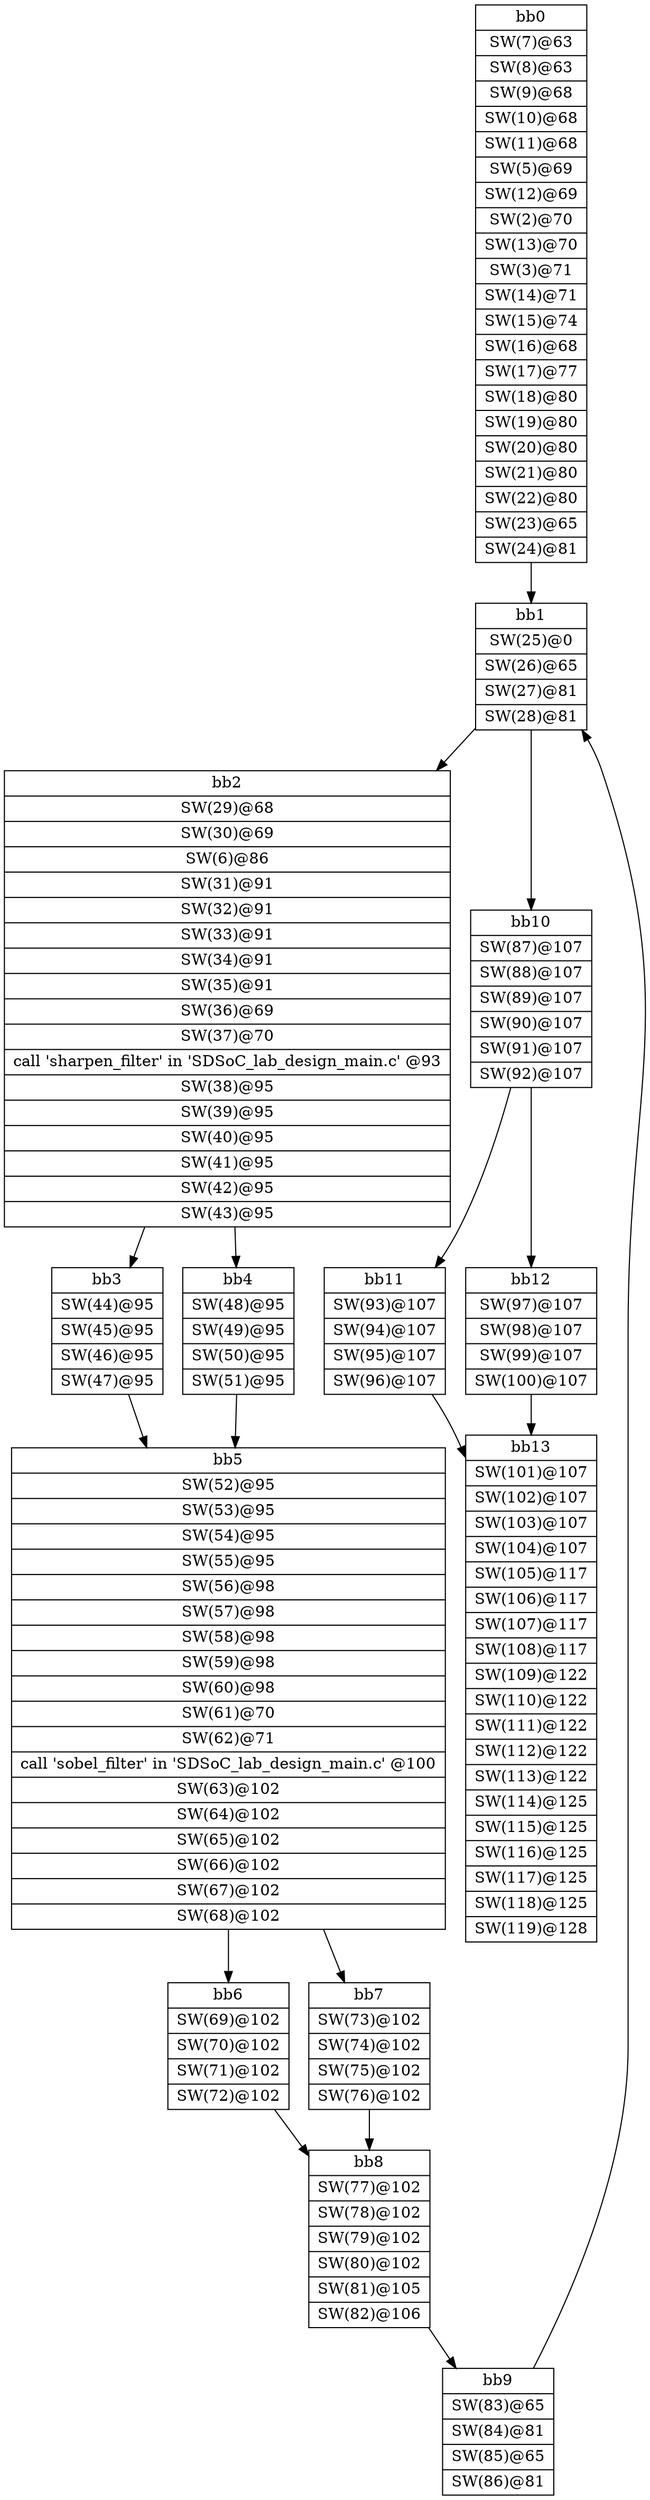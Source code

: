 digraph CDFG {
node [shape=record];
bb0 [shape=record, label = "{bb0|<x000000000019D640>SW(7)@63\n|<x000000000019D6F0>SW(8)@63\n|<x000000000019DBC0>SW(9)@68\n|<x000000000019DC70>SW(10)@68\n|<x000000000019DD20>SW(11)@68\n|<x000000000019D900>SW(5)@69\n|<x000000000019DDD0>SW(12)@69\n|<x000000000019DA60>SW(2)@70\n|<x000000000019DE80>SW(13)@70\n|<x000000000019D9B0>SW(3)@71\n|<x000000000019DF30>SW(14)@71\n|<x000000000019DFE0>SW(15)@74\n|<x000000000019E090>SW(16)@68\n|<x000000000019E140>SW(17)@77\n|<x000000000019E1F0>SW(18)@80\n|<x000000000019E2A0>SW(19)@80\n|<x000000000019E350>SW(20)@80\n|<x000000000019E400>SW(21)@80\n|<x0000000000124DB0>SW(22)@80\n|<x0000000000124D00>SW(23)@65\n|<x0000000000124830>SW(24)@81\n}"];
bb1 [shape=record, label = "{bb1|<x0000000000124C50>SW(25)@0\n|<x0000000000124BA0>SW(26)@65\n|<x0000000000124AF0>SW(27)@81\n|<x0000000000124A40>SW(28)@81\n}"];
bb2 [shape=record, label = "{bb2|<x0000000000124990>SW(29)@68\n|<x00000000001248E0>SW(30)@69\n|<x000000000019D850>SW(6)@86\n|<x0000000000124780>SW(31)@91\n|<x00000000001246D0>SW(32)@91\n|<x00000000001244C0>SW(33)@91\n|<x0000000000124410>SW(34)@91\n|<x0000000000124360>SW(35)@91\n|<x00000000001242B0>SW(36)@69\n|<x0000000000124200>SW(37)@70\n|<x0000000000183530>call 'sharpen_filter' in 'SDSoC_lab_design_main.c' @93\n|<x0000000000124150>SW(38)@95\n|<x00000000001240A0>SW(39)@95\n|<x0000000000123FF0>SW(40)@95\n|<x0000000000123DE0>SW(41)@95\n|<x0000000000123D30>SW(42)@95\n|<x0000000000123C80>SW(43)@95\n}"];
bb3 [shape=record, label = "{bb3|<x00000000001232E0>SW(44)@95\n|<x0000000000123230>SW(45)@95\n|<x0000000000123180>SW(46)@95\n|<x00000000001230D0>SW(47)@95\n}"];
bb4 [shape=record, label = "{bb4|<x00000000001235A0>SW(48)@95\n|<x0000000000123020>SW(49)@95\n|<x0000000000122F70>SW(50)@95\n|<x0000000000122EC0>SW(51)@95\n}"];
bb5 [shape=record, label = "{bb5|<x0000000000155A80>SW(52)@95\n|<x0000000000155EA0>SW(53)@95\n|<x0000000000155DF0>SW(54)@95\n|<x0000000000155D40>SW(55)@95\n|<x0000000000155C90>SW(56)@98\n|<x0000000000155BE0>SW(57)@98\n|<x0000000000155B30>SW(58)@98\n|<x0000000000155920>SW(59)@98\n|<x0000000000155870>SW(60)@98\n|<x00000000001557C0>SW(61)@70\n|<x0000000000155710>SW(62)@71\n|<x0000000000183450>call 'sobel_filter' in 'SDSoC_lab_design_main.c' @100\n|<x00000000001553A0>SW(63)@102\n|<x00000000001552F0>SW(64)@102\n|<x0000000000155240>SW(65)@102\n|<x00000000001550E0>SW(66)@102\n|<x0000000000155030>SW(67)@102\n|<x0000000000154F80>SW(68)@102\n}"];
bb6 [shape=record, label = "{bb6|<x0000000000154E20>SW(69)@102\n|<x0000000000154D70>SW(70)@102\n|<x0000000000154CC0>SW(71)@102\n|<x0000000000154C10>SW(72)@102\n}"];
bb7 [shape=record, label = "{bb7|<x0000000000154950>SW(73)@102\n|<x00000000001548A0>SW(74)@102\n|<x00000000001547F0>SW(75)@102\n|<x0000000000154530>SW(76)@102\n}"];
bb8 [shape=record, label = "{bb8|<x0000000000153FB0>SW(77)@102\n|<x00000000001963D0>SW(78)@102\n|<x0000000000196320>SW(79)@102\n|<x0000000000196270>SW(80)@102\n|<x00000000001961C0>SW(81)@105\n|<x0000000000196110>SW(82)@106\n}"];
bb9 [shape=record, label = "{bb9|<x0000000000196060>SW(83)@65\n|<x0000000000195F00>SW(84)@81\n|<x0000000000195E50>SW(85)@65\n|<x0000000000195DA0>SW(86)@81\n}"];
bb10 [shape=record, label = "{bb10|<x0000000000195CF0>SW(87)@107\n|<x0000000000195980>SW(88)@107\n|<x00000000001958D0>SW(89)@107\n|<x0000000000195820>SW(90)@107\n|<x00000000001956C0>SW(91)@107\n|<x0000000000195610>SW(92)@107\n}"];
bb11 [shape=record, label = "{bb11|<x0000000000195560>SW(93)@107\n|<x0000000000195400>SW(94)@107\n|<x0000000000195350>SW(95)@107\n|<x00000000001952A0>SW(96)@107\n}"];
bb12 [shape=record, label = "{bb12|<x00000000001951F0>SW(97)@107\n|<x0000000000194F30>SW(98)@107\n|<x0000000000194E80>SW(99)@107\n|<x0000000000194DD0>SW(100)@107\n}"];
bb13 [shape=record, label = "{bb13|<x0000000000194B10>SW(101)@107\n|<x0000000000194590>SW(102)@107\n|<x00000000001863E0>SW(103)@107\n|<x0000000000186330>SW(104)@107\n|<x0000000000186280>SW(105)@117\n|<x00000000001861D0>SW(106)@117\n|<x0000000000186120>SW(107)@117\n|<x0000000000186070>SW(108)@117\n|<x0000000000185FC0>SW(109)@122\n|<x0000000000185E60>SW(110)@122\n|<x0000000000185DB0>SW(111)@122\n|<x0000000000185D00>SW(112)@122\n|<x00000000001858E0>SW(113)@122\n|<x0000000000185990>SW(114)@125\n|<x0000000000185780>SW(115)@125\n|<x0000000000185830>SW(116)@125\n|<x0000000000185570>SW(117)@125\n|<x000000000018D070>SW(118)@125\n|<x000000000018CFC0>SW(119)@128\n}"];
bb0 -> bb1
bb1 -> bb10
bb1 -> bb2
bb2 -> bb3
bb2 -> bb4
bb3 -> bb5
bb4 -> bb5
bb5 -> bb6
bb5 -> bb7
bb6 -> bb8
bb7 -> bb8
bb8 -> bb9
bb9 -> bb1
bb10 -> bb11
bb10 -> bb12
bb11 -> bb13
bb12 -> bb13
}
